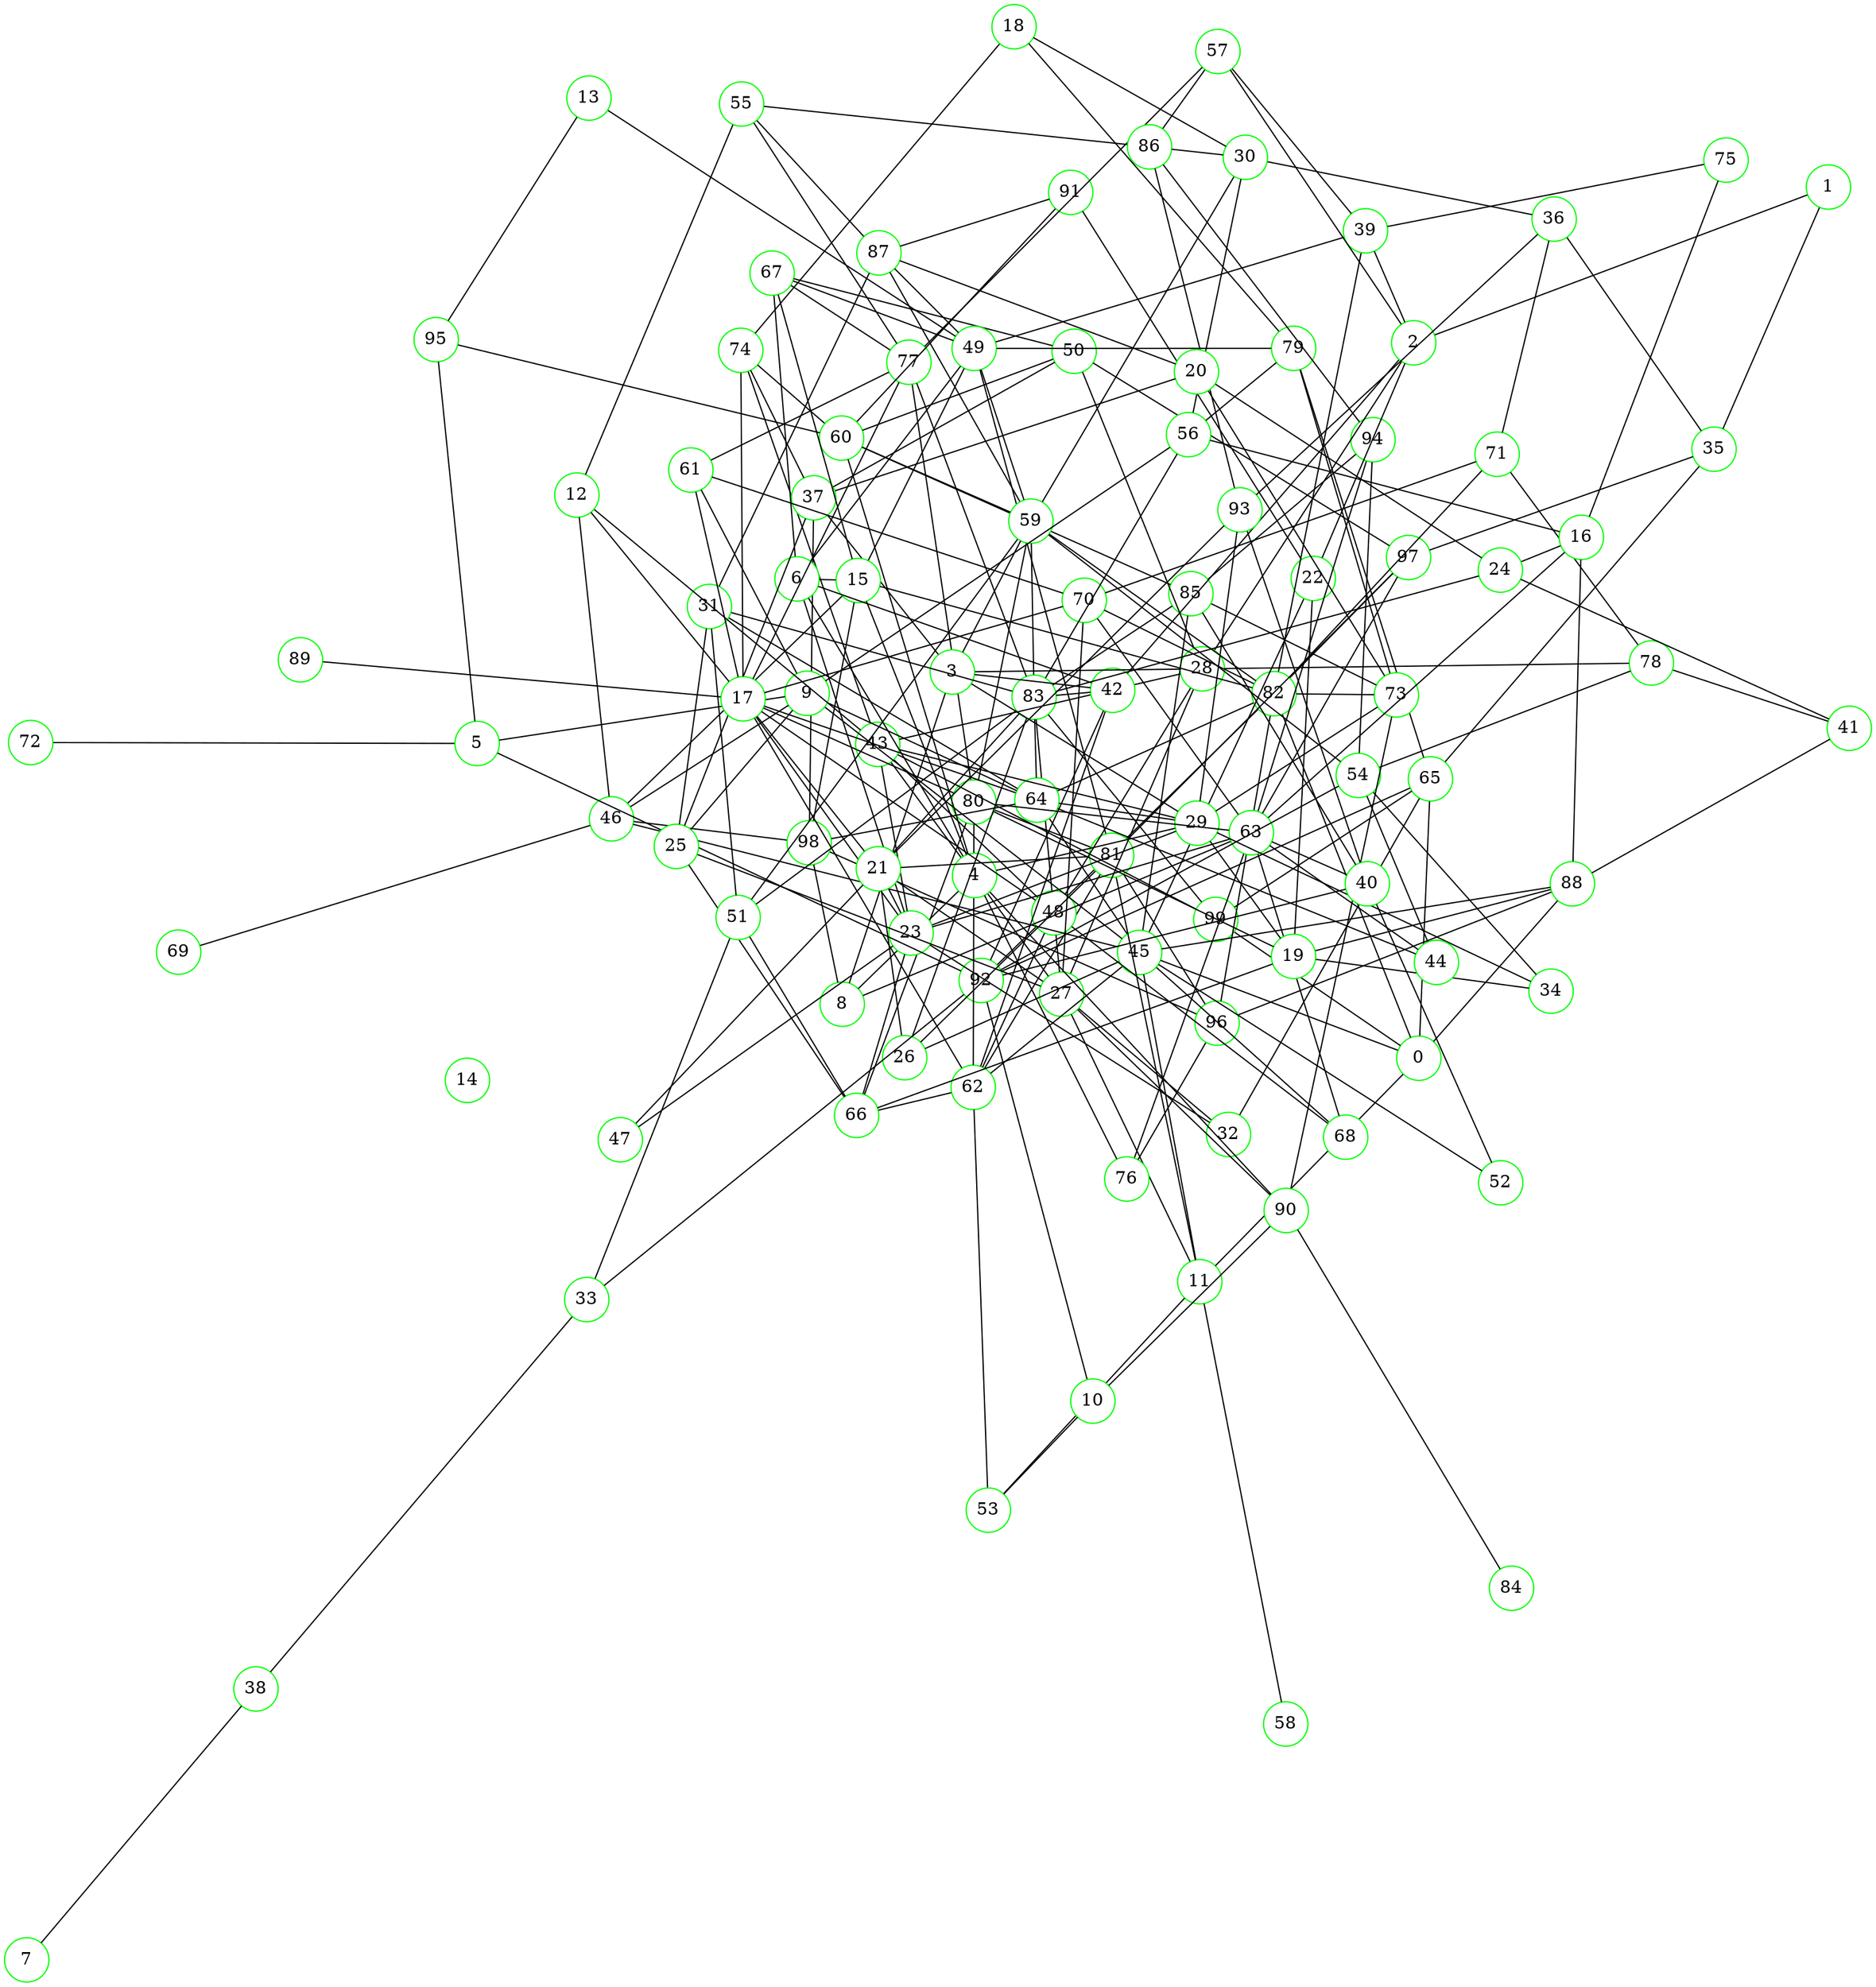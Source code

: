 graph {
graph ["layout"="fdp"]
node ["style"="filled","fillcolor"="white","fixedsize"="true","shape"="circle"]
"0" ["color"="green"]
"65" ["color"="green"]
"99" ["color"="green"]
"92" ["color"="green"]
"79" ["color"="green"]
"82" ["color"="green"]
"96" ["color"="green"]
"98" ["color"="green"]
"97" ["color"="green"]
"88" ["color"="green"]
"11" ["color"="green"]
"81" ["color"="green"]
"53" ["color"="green"]
"62" ["color"="green"]
"80" ["color"="green"]
"66" ["color"="green"]
"58" ["color"="green"]
"27" ["color"="green"]
"32" ["color"="green"]
"48" ["color"="green"]
"83" ["color"="green"]
"85" ["color"="green"]
"94" ["color"="green"]
"68" ["color"="green"]
"70" ["color"="green"]
"71" ["color"="green"]
"78" ["color"="green"]
"90" ["color"="green"]
"43" ["color"="green"]
"74" ["color"="green"]
"28" ["color"="green"]
"50" ["color"="green"]
"67" ["color"="green"]
"77" ["color"="green"]
"60" ["color"="green"]
"91" ["color"="green"]
"95" ["color"="green"]
"45" ["color"="green"]
"64" ["color"="green"]
"52" ["color"="green"]
"46" ["color"="green"]
"69" ["color"="green"]
"1" ["color"="green"]
"2" ["color"="green"]
"22" ["color"="green"]
"39" ["color"="green"]
"49" ["color"="green"]
"87" ["color"="green"]
"59" ["color"="green"]
"57" ["color"="green"]
"86" ["color"="green"]
"93" ["color"="green"]
"75" ["color"="green"]
"42" ["color"="green"]
"35" ["color"="green"]
"36" ["color"="green"]
"3" ["color"="green"]
"37" ["color"="green"]
"8" ["color"="green"]
"63" ["color"="green"]
"76" ["color"="green"]
"29" ["color"="green"]
"34" ["color"="green"]
"54" ["color"="green"]
"73" ["color"="green"]
"4" ["color"="green"]
"6" ["color"="green"]
"23" ["color"="green"]
"47" ["color"="green"]
"15" ["color"="green"]
"5" ["color"="green"]
"72" ["color"="green"]
"9" ["color"="green"]
"56" ["color"="green"]
"25" ["color"="green"]
"31" ["color"="green"]
"51" ["color"="green"]
"61" ["color"="green"]
"7" ["color"="green"]
"38" ["color"="green"]
"10" ["color"="green"]
"12" ["color"="green"]
"17" ["color"="green"]
"21" ["color"="green"]
"26" ["color"="green"]
"89" ["color"="green"]
"55" ["color"="green"]
"13" ["color"="green"]
"14" ["color"="green"]
"16" ["color"="green"]
"24" ["color"="green"]
"41" ["color"="green"]
"18" ["color"="green"]
"30" ["color"="green"]
"19" ["color"="green"]
"20" ["color"="green"]
"33" ["color"="green"]
"40" ["color"="green"]
"44" ["color"="green"]
"84" ["color"="green"]
"0" -- "65"
"0" -- "82"
"0" -- "99"
"0" -- "88"
"0" -- "11"
"0" -- "45"
"65" -- "99"
"65" -- "92"
"65" -- "79"
"82" -- "96"
"82" -- "97"
"82" -- "92"
"96" -- "98"
"88" -- "96"
"11" -- "81"
"11" -- "53"
"11" -- "58"
"11" -- "27"
"11" -- "45"
"81" -- "96"
"81" -- "97"
"53" -- "62"
"62" -- "80"
"62" -- "81"
"62" -- "66"
"80" -- "81"
"66" -- "80"
"27" -- "32"
"27" -- "48"
"27" -- "70"
"27" -- "90"
"27" -- "43"
"27" -- "28"
"32" -- "65"
"48" -- "83"
"48" -- "68"
"48" -- "62"
"83" -- "99"
"83" -- "85"
"85" -- "94"
"70" -- "82"
"70" -- "71"
"71" -- "82"
"71" -- "78"
"43" -- "48"
"43" -- "99"
"43" -- "74"
"28" -- "48"
"28" -- "50"
"28" -- "43"
"28" -- "78"
"50" -- "97"
"50" -- "67"
"50" -- "60"
"67" -- "77"
"77" -- "80"
"77" -- "83"
"60" -- "85"
"60" -- "74"
"60" -- "91"
"60" -- "95"
"45" -- "64"
"45" -- "52"
"45" -- "68"
"45" -- "85"
"45" -- "88"
"45" -- "46"
"45" -- "62"
"64" -- "82"
"64" -- "98"
"64" -- "83"
"46" -- "98"
"46" -- "69"
"1" -- "2"
"1" -- "35"
"2" -- "22"
"2" -- "39"
"2" -- "57"
"2" -- "42"
"2" -- "28"
"22" -- "91"
"22" -- "45"
"39" -- "49"
"39" -- "82"
"39" -- "57"
"39" -- "75"
"49" -- "81"
"49" -- "67"
"49" -- "87"
"49" -- "59"
"49" -- "79"
"87" -- "91"
"59" -- "80"
"59" -- "82"
"59" -- "83"
"59" -- "87"
"59" -- "60"
"57" -- "86"
"57" -- "77"
"86" -- "93"
"86" -- "94"
"42" -- "83"
"42" -- "92"
"42" -- "62"
"35" -- "65"
"35" -- "97"
"35" -- "36"
"36" -- "71"
"36" -- "93"
"3" -- "37"
"3" -- "8"
"3" -- "42"
"3" -- "59"
"3" -- "28"
"3" -- "29"
"37" -- "50"
"37" -- "98"
"37" -- "74"
"8" -- "98"
"8" -- "63"
"63" -- "80"
"63" -- "97"
"63" -- "68"
"63" -- "70"
"63" -- "76"
"63" -- "94"
"76" -- "96"
"29" -- "64"
"29" -- "34"
"29" -- "73"
"29" -- "43"
"29" -- "93"
"34" -- "54"
"54" -- "59"
"54" -- "92"
"54" -- "78"
"54" -- "94"
"73" -- "82"
"73" -- "85"
"73" -- "90"
"73" -- "79"
"4" -- "6"
"4" -- "8"
"4" -- "90"
"4" -- "60"
"4" -- "76"
"4" -- "29"
"4" -- "15"
"6" -- "49"
"6" -- "67"
"6" -- "23"
"6" -- "42"
"6" -- "15"
"23" -- "32"
"23" -- "66"
"23" -- "43"
"23" -- "29"
"23" -- "47"
"23" -- "63"
"15" -- "49"
"15" -- "82"
"15" -- "98"
"15" -- "67"
"15" -- "46"
"5" -- "72"
"5" -- "9"
"5" -- "92"
"5" -- "95"
"9" -- "64"
"9" -- "56"
"9" -- "25"
"9" -- "45"
"9" -- "61"
"9" -- "46"
"56" -- "83"
"56" -- "79"
"25" -- "66"
"25" -- "37"
"25" -- "27"
"25" -- "31"
"31" -- "64"
"31" -- "51"
"31" -- "83"
"31" -- "87"
"51" -- "66"
"51" -- "83"
"51" -- "59"
"61" -- "70"
"61" -- "77"
"7" -- "38"
"10" -- "53"
"10" -- "90"
"10" -- "92"
"12" -- "17"
"12" -- "55"
"12" -- "43"
"12" -- "46"
"17" -- "48"
"17" -- "64"
"17" -- "80"
"17" -- "21"
"17" -- "70"
"17" -- "23"
"17" -- "89"
"17" -- "74"
"17" -- "61"
"17" -- "77"
"17" -- "62"
"21" -- "81"
"21" -- "83"
"21" -- "23"
"21" -- "26"
"21" -- "27"
"21" -- "93"
"21" -- "47"
"26" -- "81"
"26" -- "83"
"26" -- "45"
"55" -- "86"
"55" -- "87"
"55" -- "77"
"13" -- "49"
"13" -- "95"
"16" -- "24"
"16" -- "56"
"16" -- "88"
"16" -- "75"
"16" -- "63"
"24" -- "83"
"24" -- "41"
"41" -- "88"
"41" -- "78"
"18" -- "74"
"18" -- "30"
"18" -- "79"
"30" -- "36"
"30" -- "86"
"30" -- "56"
"30" -- "59"
"19" -- "80"
"19" -- "34"
"19" -- "66"
"19" -- "22"
"19" -- "88"
"19" -- "29"
"20" -- "37"
"20" -- "87"
"20" -- "24"
"20" -- "73"
"33" -- "51"
"33" -- "38"
"33" -- "92"
"40" -- "52"
"40" -- "85"
"40" -- "92"
"40" -- "93"
"40" -- "63"
"44" -- "64"
"44" -- "54"
"44" -- "63"
"84" -- "90"
}
